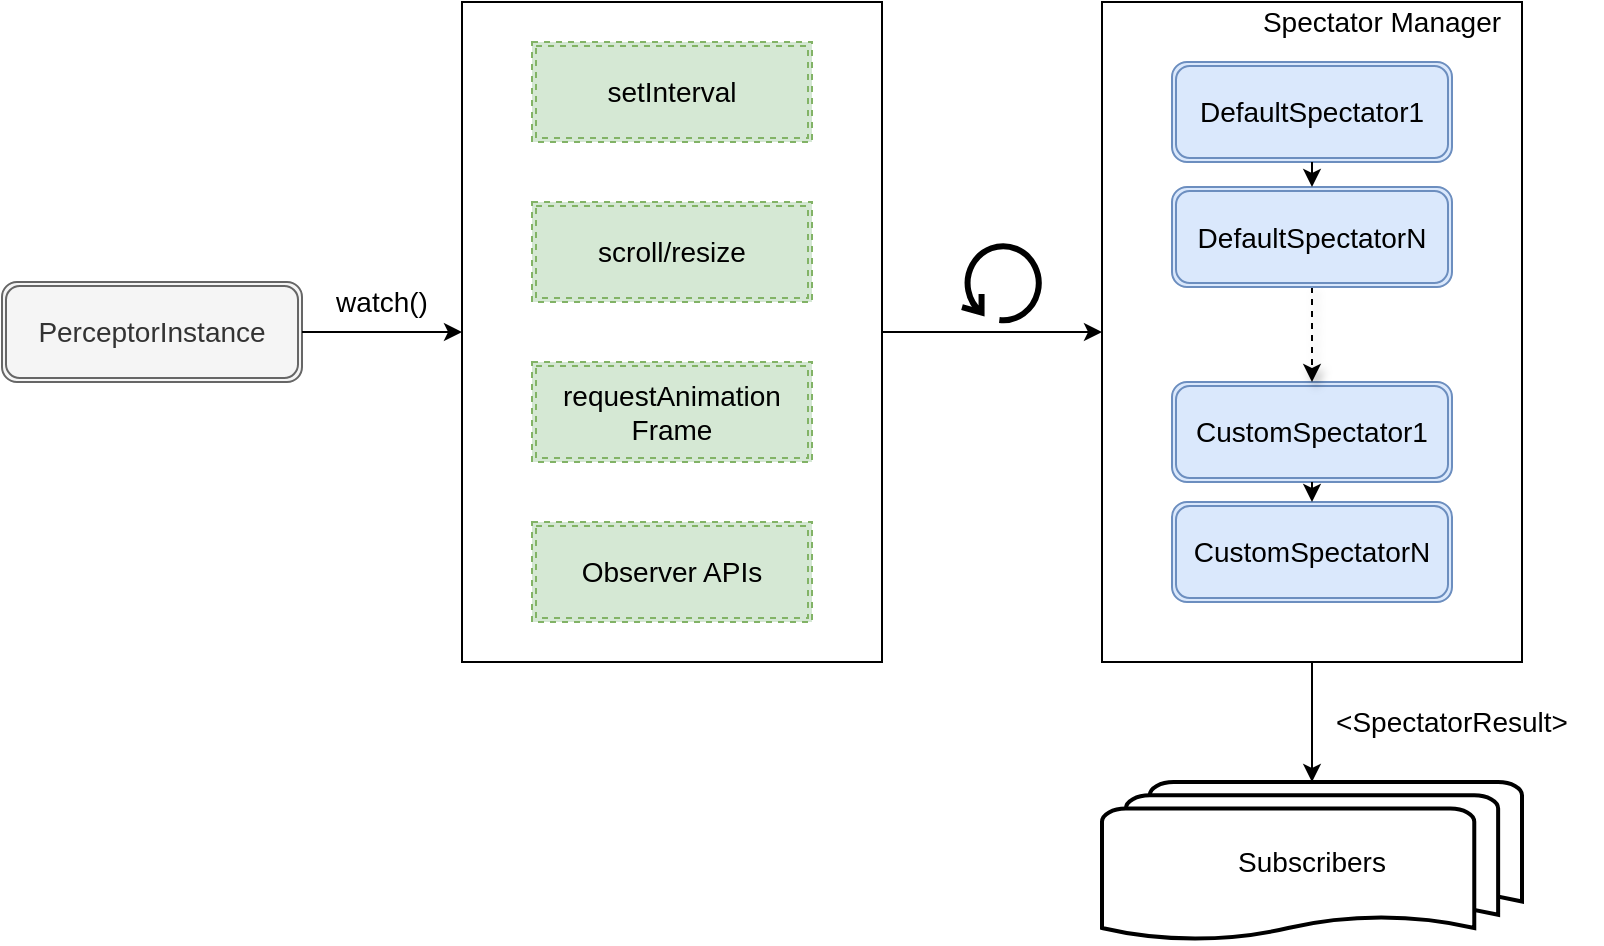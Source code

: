 <mxfile version="11.0.1"><diagram id="iX_x2sbCoSAFL8b0xMOy" name="Page-1"><mxGraphModel dx="946" dy="648" grid="1" gridSize="10" guides="1" tooltips="1" connect="1" arrows="1" fold="1" page="1" pageScale="1" pageWidth="850" pageHeight="1100" math="0" shadow="0"><root><mxCell id="0"/><mxCell id="1" parent="0"/><mxCell id="mHy8sAwIdta3I8WFBbv1-1" value="PerceptorInstance" style="shape=ext;double=1;rounded=1;whiteSpace=wrap;html=1;fillColor=#f5f5f5;strokeColor=#666666;fontColor=#333333;fontSize=14;" vertex="1" parent="1"><mxGeometry x="40" y="270" width="150" height="50" as="geometry"/></mxCell><mxCell id="mHy8sAwIdta3I8WFBbv1-4" value="" style="rounded=0;whiteSpace=wrap;html=1;fontSize=14;" vertex="1" parent="1"><mxGeometry x="270" y="130" width="210" height="330" as="geometry"/></mxCell><mxCell id="mHy8sAwIdta3I8WFBbv1-5" value="" style="endArrow=classic;html=1;fontSize=14;entryX=0;entryY=0.5;entryDx=0;entryDy=0;exitX=1;exitY=0.5;exitDx=0;exitDy=0;" edge="1" parent="1" source="mHy8sAwIdta3I8WFBbv1-1" target="mHy8sAwIdta3I8WFBbv1-4"><mxGeometry width="50" height="50" relative="1" as="geometry"><mxPoint x="40" y="530" as="sourcePoint"/><mxPoint x="90" y="480" as="targetPoint"/></mxGeometry></mxCell><mxCell id="mHy8sAwIdta3I8WFBbv1-6" value="watch()" style="text;html=1;strokeColor=none;fillColor=none;align=center;verticalAlign=middle;whiteSpace=wrap;rounded=0;fontSize=14;" vertex="1" parent="1"><mxGeometry x="210" y="270" width="40" height="20" as="geometry"/></mxCell><mxCell id="mHy8sAwIdta3I8WFBbv1-7" value="requestAnimation&lt;br&gt;Frame" style="shape=ext;double=1;rounded=0;whiteSpace=wrap;html=1;fontSize=14;dashed=1;fillColor=#d5e8d4;strokeColor=#82b366;" vertex="1" parent="1"><mxGeometry x="305" y="310" width="140" height="50" as="geometry"/></mxCell><mxCell id="mHy8sAwIdta3I8WFBbv1-8" value="setInterval" style="shape=ext;double=1;rounded=0;whiteSpace=wrap;html=1;fontSize=14;dashed=1;fillColor=#d5e8d4;strokeColor=#82b366;" vertex="1" parent="1"><mxGeometry x="305" y="150" width="140" height="50" as="geometry"/></mxCell><mxCell id="mHy8sAwIdta3I8WFBbv1-9" value="scroll/resize" style="shape=ext;double=1;rounded=0;whiteSpace=wrap;html=1;fontSize=14;dashed=1;fillColor=#d5e8d4;strokeColor=#82b366;" vertex="1" parent="1"><mxGeometry x="305" y="230" width="140" height="50" as="geometry"/></mxCell><mxCell id="mHy8sAwIdta3I8WFBbv1-10" value="Observer APIs" style="shape=ext;double=1;rounded=0;whiteSpace=wrap;html=1;fontSize=14;dashed=1;fillColor=#d5e8d4;strokeColor=#82b366;" vertex="1" parent="1"><mxGeometry x="305" y="390" width="140" height="50" as="geometry"/></mxCell><mxCell id="mHy8sAwIdta3I8WFBbv1-11" value="" style="rounded=0;whiteSpace=wrap;html=1;fontSize=14;" vertex="1" parent="1"><mxGeometry x="590" y="130" width="210" height="330" as="geometry"/></mxCell><mxCell id="mHy8sAwIdta3I8WFBbv1-12" value="" style="endArrow=classic;html=1;fontSize=14;entryX=0;entryY=0.5;entryDx=0;entryDy=0;exitX=1;exitY=0.5;exitDx=0;exitDy=0;" edge="1" parent="1" source="mHy8sAwIdta3I8WFBbv1-4" target="mHy8sAwIdta3I8WFBbv1-11"><mxGeometry width="50" height="50" relative="1" as="geometry"><mxPoint x="40" y="530" as="sourcePoint"/><mxPoint x="90" y="480" as="targetPoint"/></mxGeometry></mxCell><mxCell id="mHy8sAwIdta3I8WFBbv1-13" value="" style="shape=mxgraph.bpmn.loop;html=1;outlineConnect=0;rounded=1;fontSize=14;strokeWidth=3;" vertex="1" parent="1"><mxGeometry x="520" y="250" width="40" height="40" as="geometry"/></mxCell><mxCell id="mHy8sAwIdta3I8WFBbv1-16" value="Spectator Manager&lt;br&gt;" style="text;html=1;strokeColor=none;fillColor=none;align=center;verticalAlign=middle;whiteSpace=wrap;rounded=0;fontSize=14;" vertex="1" parent="1"><mxGeometry x="660" y="130" width="140" height="20" as="geometry"/></mxCell><mxCell id="mHy8sAwIdta3I8WFBbv1-17" value="DefaultSpectator1" style="shape=ext;double=1;rounded=1;whiteSpace=wrap;html=1;strokeWidth=1;fontSize=14;fillColor=#dae8fc;strokeColor=#6c8ebf;" vertex="1" parent="1"><mxGeometry x="625" y="160" width="140" height="50" as="geometry"/></mxCell><mxCell id="mHy8sAwIdta3I8WFBbv1-18" value="CustomSpectator1" style="shape=ext;double=1;rounded=1;whiteSpace=wrap;html=1;strokeWidth=1;fontSize=14;fillColor=#dae8fc;strokeColor=#6c8ebf;" vertex="1" parent="1"><mxGeometry x="625" y="320" width="140" height="50" as="geometry"/></mxCell><mxCell id="mHy8sAwIdta3I8WFBbv1-19" value="CustomSpectatorN" style="shape=ext;double=1;rounded=1;whiteSpace=wrap;html=1;strokeWidth=1;fontSize=14;fillColor=#dae8fc;strokeColor=#6c8ebf;" vertex="1" parent="1"><mxGeometry x="625" y="380" width="140" height="50" as="geometry"/></mxCell><mxCell id="mHy8sAwIdta3I8WFBbv1-20" value="" style="endArrow=classic;html=1;fontSize=14;entryX=0.5;entryY=0;entryDx=0;entryDy=0;exitX=0.5;exitY=1;exitDx=0;exitDy=0;jumpStyle=none;shadow=1;dashed=1;" edge="1" parent="1" source="mHy8sAwIdta3I8WFBbv1-22" target="mHy8sAwIdta3I8WFBbv1-18"><mxGeometry width="50" height="50" relative="1" as="geometry"><mxPoint x="40" y="530" as="sourcePoint"/><mxPoint x="90" y="480" as="targetPoint"/></mxGeometry></mxCell><mxCell id="mHy8sAwIdta3I8WFBbv1-21" value="" style="endArrow=classic;html=1;fontSize=14;entryX=0.5;entryY=0;entryDx=0;entryDy=0;exitX=0.5;exitY=1;exitDx=0;exitDy=0;" edge="1" parent="1" source="mHy8sAwIdta3I8WFBbv1-18" target="mHy8sAwIdta3I8WFBbv1-19"><mxGeometry width="50" height="50" relative="1" as="geometry"><mxPoint x="40" y="530" as="sourcePoint"/><mxPoint x="90" y="480" as="targetPoint"/></mxGeometry></mxCell><mxCell id="mHy8sAwIdta3I8WFBbv1-22" value="DefaultSpectatorN" style="shape=ext;double=1;rounded=1;whiteSpace=wrap;html=1;strokeWidth=1;fontSize=14;fillColor=#dae8fc;strokeColor=#6c8ebf;" vertex="1" parent="1"><mxGeometry x="625" y="222.5" width="140" height="50" as="geometry"/></mxCell><mxCell id="mHy8sAwIdta3I8WFBbv1-23" value="" style="endArrow=classic;html=1;fontSize=14;entryX=0.5;entryY=0;entryDx=0;entryDy=0;exitX=0.5;exitY=1;exitDx=0;exitDy=0;" edge="1" parent="1" source="mHy8sAwIdta3I8WFBbv1-17" target="mHy8sAwIdta3I8WFBbv1-22"><mxGeometry width="50" height="50" relative="1" as="geometry"><mxPoint x="695" y="210" as="sourcePoint"/><mxPoint x="695" y="295" as="targetPoint"/></mxGeometry></mxCell><mxCell id="mHy8sAwIdta3I8WFBbv1-25" value="Subscribers" style="strokeWidth=2;html=1;shape=mxgraph.flowchart.multi-document;whiteSpace=wrap;rounded=1;fontSize=14;" vertex="1" parent="1"><mxGeometry x="590" y="520" width="210" height="80" as="geometry"/></mxCell><mxCell id="mHy8sAwIdta3I8WFBbv1-26" value="" style="endArrow=classic;html=1;shadow=0;fontSize=14;entryX=0.5;entryY=0;entryDx=0;entryDy=0;entryPerimeter=0;" edge="1" parent="1" source="mHy8sAwIdta3I8WFBbv1-11" target="mHy8sAwIdta3I8WFBbv1-25"><mxGeometry width="50" height="50" relative="1" as="geometry"><mxPoint x="40" y="670" as="sourcePoint"/><mxPoint x="90" y="620" as="targetPoint"/></mxGeometry></mxCell><mxCell id="mHy8sAwIdta3I8WFBbv1-27" value="&amp;lt;SpectatorResult&amp;gt;&lt;br&gt;" style="text;html=1;strokeColor=none;fillColor=none;align=center;verticalAlign=middle;whiteSpace=wrap;rounded=0;fontSize=14;" vertex="1" parent="1"><mxGeometry x="690" y="480" width="150" height="20" as="geometry"/></mxCell></root></mxGraphModel></diagram></mxfile>